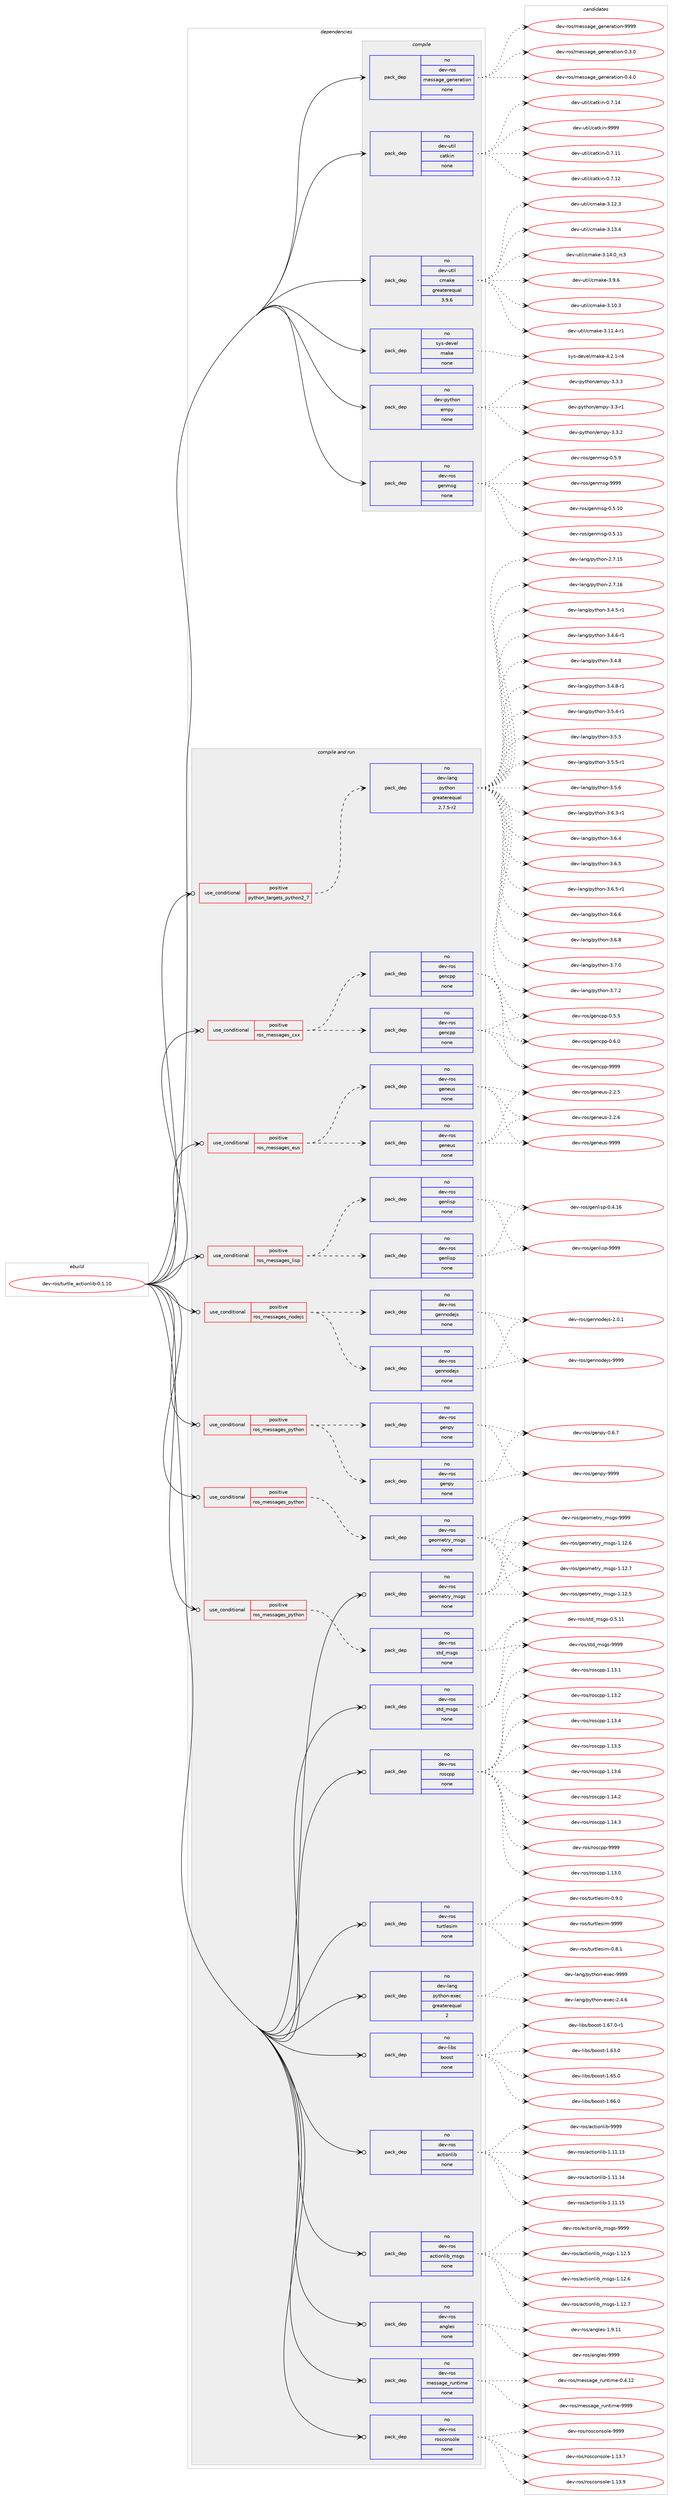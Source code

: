 digraph prolog {

# *************
# Graph options
# *************

newrank=true;
concentrate=true;
compound=true;
graph [rankdir=LR,fontname=Helvetica,fontsize=10,ranksep=1.5];#, ranksep=2.5, nodesep=0.2];
edge  [arrowhead=vee];
node  [fontname=Helvetica,fontsize=10];

# **********
# The ebuild
# **********

subgraph cluster_leftcol {
color=gray;
rank=same;
label=<<i>ebuild</i>>;
id [label="dev-ros/turtle_actionlib-0.1.10", color=red, width=4, href="../dev-ros/turtle_actionlib-0.1.10.svg"];
}

# ****************
# The dependencies
# ****************

subgraph cluster_midcol {
color=gray;
label=<<i>dependencies</i>>;
subgraph cluster_compile {
fillcolor="#eeeeee";
style=filled;
label=<<i>compile</i>>;
subgraph pack1061373 {
dependency1476527 [label=<<TABLE BORDER="0" CELLBORDER="1" CELLSPACING="0" CELLPADDING="4" WIDTH="220"><TR><TD ROWSPAN="6" CELLPADDING="30">pack_dep</TD></TR><TR><TD WIDTH="110">no</TD></TR><TR><TD>dev-python</TD></TR><TR><TD>empy</TD></TR><TR><TD>none</TD></TR><TR><TD></TD></TR></TABLE>>, shape=none, color=blue];
}
id:e -> dependency1476527:w [weight=20,style="solid",arrowhead="vee"];
subgraph pack1061374 {
dependency1476528 [label=<<TABLE BORDER="0" CELLBORDER="1" CELLSPACING="0" CELLPADDING="4" WIDTH="220"><TR><TD ROWSPAN="6" CELLPADDING="30">pack_dep</TD></TR><TR><TD WIDTH="110">no</TD></TR><TR><TD>dev-ros</TD></TR><TR><TD>genmsg</TD></TR><TR><TD>none</TD></TR><TR><TD></TD></TR></TABLE>>, shape=none, color=blue];
}
id:e -> dependency1476528:w [weight=20,style="solid",arrowhead="vee"];
subgraph pack1061375 {
dependency1476529 [label=<<TABLE BORDER="0" CELLBORDER="1" CELLSPACING="0" CELLPADDING="4" WIDTH="220"><TR><TD ROWSPAN="6" CELLPADDING="30">pack_dep</TD></TR><TR><TD WIDTH="110">no</TD></TR><TR><TD>dev-ros</TD></TR><TR><TD>message_generation</TD></TR><TR><TD>none</TD></TR><TR><TD></TD></TR></TABLE>>, shape=none, color=blue];
}
id:e -> dependency1476529:w [weight=20,style="solid",arrowhead="vee"];
subgraph pack1061376 {
dependency1476530 [label=<<TABLE BORDER="0" CELLBORDER="1" CELLSPACING="0" CELLPADDING="4" WIDTH="220"><TR><TD ROWSPAN="6" CELLPADDING="30">pack_dep</TD></TR><TR><TD WIDTH="110">no</TD></TR><TR><TD>dev-util</TD></TR><TR><TD>catkin</TD></TR><TR><TD>none</TD></TR><TR><TD></TD></TR></TABLE>>, shape=none, color=blue];
}
id:e -> dependency1476530:w [weight=20,style="solid",arrowhead="vee"];
subgraph pack1061377 {
dependency1476531 [label=<<TABLE BORDER="0" CELLBORDER="1" CELLSPACING="0" CELLPADDING="4" WIDTH="220"><TR><TD ROWSPAN="6" CELLPADDING="30">pack_dep</TD></TR><TR><TD WIDTH="110">no</TD></TR><TR><TD>dev-util</TD></TR><TR><TD>cmake</TD></TR><TR><TD>greaterequal</TD></TR><TR><TD>3.9.6</TD></TR></TABLE>>, shape=none, color=blue];
}
id:e -> dependency1476531:w [weight=20,style="solid",arrowhead="vee"];
subgraph pack1061378 {
dependency1476532 [label=<<TABLE BORDER="0" CELLBORDER="1" CELLSPACING="0" CELLPADDING="4" WIDTH="220"><TR><TD ROWSPAN="6" CELLPADDING="30">pack_dep</TD></TR><TR><TD WIDTH="110">no</TD></TR><TR><TD>sys-devel</TD></TR><TR><TD>make</TD></TR><TR><TD>none</TD></TR><TR><TD></TD></TR></TABLE>>, shape=none, color=blue];
}
id:e -> dependency1476532:w [weight=20,style="solid",arrowhead="vee"];
}
subgraph cluster_compileandrun {
fillcolor="#eeeeee";
style=filled;
label=<<i>compile and run</i>>;
subgraph cond391764 {
dependency1476533 [label=<<TABLE BORDER="0" CELLBORDER="1" CELLSPACING="0" CELLPADDING="4"><TR><TD ROWSPAN="3" CELLPADDING="10">use_conditional</TD></TR><TR><TD>positive</TD></TR><TR><TD>python_targets_python2_7</TD></TR></TABLE>>, shape=none, color=red];
subgraph pack1061379 {
dependency1476534 [label=<<TABLE BORDER="0" CELLBORDER="1" CELLSPACING="0" CELLPADDING="4" WIDTH="220"><TR><TD ROWSPAN="6" CELLPADDING="30">pack_dep</TD></TR><TR><TD WIDTH="110">no</TD></TR><TR><TD>dev-lang</TD></TR><TR><TD>python</TD></TR><TR><TD>greaterequal</TD></TR><TR><TD>2.7.5-r2</TD></TR></TABLE>>, shape=none, color=blue];
}
dependency1476533:e -> dependency1476534:w [weight=20,style="dashed",arrowhead="vee"];
}
id:e -> dependency1476533:w [weight=20,style="solid",arrowhead="odotvee"];
subgraph cond391765 {
dependency1476535 [label=<<TABLE BORDER="0" CELLBORDER="1" CELLSPACING="0" CELLPADDING="4"><TR><TD ROWSPAN="3" CELLPADDING="10">use_conditional</TD></TR><TR><TD>positive</TD></TR><TR><TD>ros_messages_cxx</TD></TR></TABLE>>, shape=none, color=red];
subgraph pack1061380 {
dependency1476536 [label=<<TABLE BORDER="0" CELLBORDER="1" CELLSPACING="0" CELLPADDING="4" WIDTH="220"><TR><TD ROWSPAN="6" CELLPADDING="30">pack_dep</TD></TR><TR><TD WIDTH="110">no</TD></TR><TR><TD>dev-ros</TD></TR><TR><TD>gencpp</TD></TR><TR><TD>none</TD></TR><TR><TD></TD></TR></TABLE>>, shape=none, color=blue];
}
dependency1476535:e -> dependency1476536:w [weight=20,style="dashed",arrowhead="vee"];
subgraph pack1061381 {
dependency1476537 [label=<<TABLE BORDER="0" CELLBORDER="1" CELLSPACING="0" CELLPADDING="4" WIDTH="220"><TR><TD ROWSPAN="6" CELLPADDING="30">pack_dep</TD></TR><TR><TD WIDTH="110">no</TD></TR><TR><TD>dev-ros</TD></TR><TR><TD>gencpp</TD></TR><TR><TD>none</TD></TR><TR><TD></TD></TR></TABLE>>, shape=none, color=blue];
}
dependency1476535:e -> dependency1476537:w [weight=20,style="dashed",arrowhead="vee"];
}
id:e -> dependency1476535:w [weight=20,style="solid",arrowhead="odotvee"];
subgraph cond391766 {
dependency1476538 [label=<<TABLE BORDER="0" CELLBORDER="1" CELLSPACING="0" CELLPADDING="4"><TR><TD ROWSPAN="3" CELLPADDING="10">use_conditional</TD></TR><TR><TD>positive</TD></TR><TR><TD>ros_messages_eus</TD></TR></TABLE>>, shape=none, color=red];
subgraph pack1061382 {
dependency1476539 [label=<<TABLE BORDER="0" CELLBORDER="1" CELLSPACING="0" CELLPADDING="4" WIDTH="220"><TR><TD ROWSPAN="6" CELLPADDING="30">pack_dep</TD></TR><TR><TD WIDTH="110">no</TD></TR><TR><TD>dev-ros</TD></TR><TR><TD>geneus</TD></TR><TR><TD>none</TD></TR><TR><TD></TD></TR></TABLE>>, shape=none, color=blue];
}
dependency1476538:e -> dependency1476539:w [weight=20,style="dashed",arrowhead="vee"];
subgraph pack1061383 {
dependency1476540 [label=<<TABLE BORDER="0" CELLBORDER="1" CELLSPACING="0" CELLPADDING="4" WIDTH="220"><TR><TD ROWSPAN="6" CELLPADDING="30">pack_dep</TD></TR><TR><TD WIDTH="110">no</TD></TR><TR><TD>dev-ros</TD></TR><TR><TD>geneus</TD></TR><TR><TD>none</TD></TR><TR><TD></TD></TR></TABLE>>, shape=none, color=blue];
}
dependency1476538:e -> dependency1476540:w [weight=20,style="dashed",arrowhead="vee"];
}
id:e -> dependency1476538:w [weight=20,style="solid",arrowhead="odotvee"];
subgraph cond391767 {
dependency1476541 [label=<<TABLE BORDER="0" CELLBORDER="1" CELLSPACING="0" CELLPADDING="4"><TR><TD ROWSPAN="3" CELLPADDING="10">use_conditional</TD></TR><TR><TD>positive</TD></TR><TR><TD>ros_messages_lisp</TD></TR></TABLE>>, shape=none, color=red];
subgraph pack1061384 {
dependency1476542 [label=<<TABLE BORDER="0" CELLBORDER="1" CELLSPACING="0" CELLPADDING="4" WIDTH="220"><TR><TD ROWSPAN="6" CELLPADDING="30">pack_dep</TD></TR><TR><TD WIDTH="110">no</TD></TR><TR><TD>dev-ros</TD></TR><TR><TD>genlisp</TD></TR><TR><TD>none</TD></TR><TR><TD></TD></TR></TABLE>>, shape=none, color=blue];
}
dependency1476541:e -> dependency1476542:w [weight=20,style="dashed",arrowhead="vee"];
subgraph pack1061385 {
dependency1476543 [label=<<TABLE BORDER="0" CELLBORDER="1" CELLSPACING="0" CELLPADDING="4" WIDTH="220"><TR><TD ROWSPAN="6" CELLPADDING="30">pack_dep</TD></TR><TR><TD WIDTH="110">no</TD></TR><TR><TD>dev-ros</TD></TR><TR><TD>genlisp</TD></TR><TR><TD>none</TD></TR><TR><TD></TD></TR></TABLE>>, shape=none, color=blue];
}
dependency1476541:e -> dependency1476543:w [weight=20,style="dashed",arrowhead="vee"];
}
id:e -> dependency1476541:w [weight=20,style="solid",arrowhead="odotvee"];
subgraph cond391768 {
dependency1476544 [label=<<TABLE BORDER="0" CELLBORDER="1" CELLSPACING="0" CELLPADDING="4"><TR><TD ROWSPAN="3" CELLPADDING="10">use_conditional</TD></TR><TR><TD>positive</TD></TR><TR><TD>ros_messages_nodejs</TD></TR></TABLE>>, shape=none, color=red];
subgraph pack1061386 {
dependency1476545 [label=<<TABLE BORDER="0" CELLBORDER="1" CELLSPACING="0" CELLPADDING="4" WIDTH="220"><TR><TD ROWSPAN="6" CELLPADDING="30">pack_dep</TD></TR><TR><TD WIDTH="110">no</TD></TR><TR><TD>dev-ros</TD></TR><TR><TD>gennodejs</TD></TR><TR><TD>none</TD></TR><TR><TD></TD></TR></TABLE>>, shape=none, color=blue];
}
dependency1476544:e -> dependency1476545:w [weight=20,style="dashed",arrowhead="vee"];
subgraph pack1061387 {
dependency1476546 [label=<<TABLE BORDER="0" CELLBORDER="1" CELLSPACING="0" CELLPADDING="4" WIDTH="220"><TR><TD ROWSPAN="6" CELLPADDING="30">pack_dep</TD></TR><TR><TD WIDTH="110">no</TD></TR><TR><TD>dev-ros</TD></TR><TR><TD>gennodejs</TD></TR><TR><TD>none</TD></TR><TR><TD></TD></TR></TABLE>>, shape=none, color=blue];
}
dependency1476544:e -> dependency1476546:w [weight=20,style="dashed",arrowhead="vee"];
}
id:e -> dependency1476544:w [weight=20,style="solid",arrowhead="odotvee"];
subgraph cond391769 {
dependency1476547 [label=<<TABLE BORDER="0" CELLBORDER="1" CELLSPACING="0" CELLPADDING="4"><TR><TD ROWSPAN="3" CELLPADDING="10">use_conditional</TD></TR><TR><TD>positive</TD></TR><TR><TD>ros_messages_python</TD></TR></TABLE>>, shape=none, color=red];
subgraph pack1061388 {
dependency1476548 [label=<<TABLE BORDER="0" CELLBORDER="1" CELLSPACING="0" CELLPADDING="4" WIDTH="220"><TR><TD ROWSPAN="6" CELLPADDING="30">pack_dep</TD></TR><TR><TD WIDTH="110">no</TD></TR><TR><TD>dev-ros</TD></TR><TR><TD>genpy</TD></TR><TR><TD>none</TD></TR><TR><TD></TD></TR></TABLE>>, shape=none, color=blue];
}
dependency1476547:e -> dependency1476548:w [weight=20,style="dashed",arrowhead="vee"];
subgraph pack1061389 {
dependency1476549 [label=<<TABLE BORDER="0" CELLBORDER="1" CELLSPACING="0" CELLPADDING="4" WIDTH="220"><TR><TD ROWSPAN="6" CELLPADDING="30">pack_dep</TD></TR><TR><TD WIDTH="110">no</TD></TR><TR><TD>dev-ros</TD></TR><TR><TD>genpy</TD></TR><TR><TD>none</TD></TR><TR><TD></TD></TR></TABLE>>, shape=none, color=blue];
}
dependency1476547:e -> dependency1476549:w [weight=20,style="dashed",arrowhead="vee"];
}
id:e -> dependency1476547:w [weight=20,style="solid",arrowhead="odotvee"];
subgraph cond391770 {
dependency1476550 [label=<<TABLE BORDER="0" CELLBORDER="1" CELLSPACING="0" CELLPADDING="4"><TR><TD ROWSPAN="3" CELLPADDING="10">use_conditional</TD></TR><TR><TD>positive</TD></TR><TR><TD>ros_messages_python</TD></TR></TABLE>>, shape=none, color=red];
subgraph pack1061390 {
dependency1476551 [label=<<TABLE BORDER="0" CELLBORDER="1" CELLSPACING="0" CELLPADDING="4" WIDTH="220"><TR><TD ROWSPAN="6" CELLPADDING="30">pack_dep</TD></TR><TR><TD WIDTH="110">no</TD></TR><TR><TD>dev-ros</TD></TR><TR><TD>geometry_msgs</TD></TR><TR><TD>none</TD></TR><TR><TD></TD></TR></TABLE>>, shape=none, color=blue];
}
dependency1476550:e -> dependency1476551:w [weight=20,style="dashed",arrowhead="vee"];
}
id:e -> dependency1476550:w [weight=20,style="solid",arrowhead="odotvee"];
subgraph cond391771 {
dependency1476552 [label=<<TABLE BORDER="0" CELLBORDER="1" CELLSPACING="0" CELLPADDING="4"><TR><TD ROWSPAN="3" CELLPADDING="10">use_conditional</TD></TR><TR><TD>positive</TD></TR><TR><TD>ros_messages_python</TD></TR></TABLE>>, shape=none, color=red];
subgraph pack1061391 {
dependency1476553 [label=<<TABLE BORDER="0" CELLBORDER="1" CELLSPACING="0" CELLPADDING="4" WIDTH="220"><TR><TD ROWSPAN="6" CELLPADDING="30">pack_dep</TD></TR><TR><TD WIDTH="110">no</TD></TR><TR><TD>dev-ros</TD></TR><TR><TD>std_msgs</TD></TR><TR><TD>none</TD></TR><TR><TD></TD></TR></TABLE>>, shape=none, color=blue];
}
dependency1476552:e -> dependency1476553:w [weight=20,style="dashed",arrowhead="vee"];
}
id:e -> dependency1476552:w [weight=20,style="solid",arrowhead="odotvee"];
subgraph pack1061392 {
dependency1476554 [label=<<TABLE BORDER="0" CELLBORDER="1" CELLSPACING="0" CELLPADDING="4" WIDTH="220"><TR><TD ROWSPAN="6" CELLPADDING="30">pack_dep</TD></TR><TR><TD WIDTH="110">no</TD></TR><TR><TD>dev-lang</TD></TR><TR><TD>python-exec</TD></TR><TR><TD>greaterequal</TD></TR><TR><TD>2</TD></TR></TABLE>>, shape=none, color=blue];
}
id:e -> dependency1476554:w [weight=20,style="solid",arrowhead="odotvee"];
subgraph pack1061393 {
dependency1476555 [label=<<TABLE BORDER="0" CELLBORDER="1" CELLSPACING="0" CELLPADDING="4" WIDTH="220"><TR><TD ROWSPAN="6" CELLPADDING="30">pack_dep</TD></TR><TR><TD WIDTH="110">no</TD></TR><TR><TD>dev-libs</TD></TR><TR><TD>boost</TD></TR><TR><TD>none</TD></TR><TR><TD></TD></TR></TABLE>>, shape=none, color=blue];
}
id:e -> dependency1476555:w [weight=20,style="solid",arrowhead="odotvee"];
subgraph pack1061394 {
dependency1476556 [label=<<TABLE BORDER="0" CELLBORDER="1" CELLSPACING="0" CELLPADDING="4" WIDTH="220"><TR><TD ROWSPAN="6" CELLPADDING="30">pack_dep</TD></TR><TR><TD WIDTH="110">no</TD></TR><TR><TD>dev-ros</TD></TR><TR><TD>actionlib</TD></TR><TR><TD>none</TD></TR><TR><TD></TD></TR></TABLE>>, shape=none, color=blue];
}
id:e -> dependency1476556:w [weight=20,style="solid",arrowhead="odotvee"];
subgraph pack1061395 {
dependency1476557 [label=<<TABLE BORDER="0" CELLBORDER="1" CELLSPACING="0" CELLPADDING="4" WIDTH="220"><TR><TD ROWSPAN="6" CELLPADDING="30">pack_dep</TD></TR><TR><TD WIDTH="110">no</TD></TR><TR><TD>dev-ros</TD></TR><TR><TD>actionlib_msgs</TD></TR><TR><TD>none</TD></TR><TR><TD></TD></TR></TABLE>>, shape=none, color=blue];
}
id:e -> dependency1476557:w [weight=20,style="solid",arrowhead="odotvee"];
subgraph pack1061396 {
dependency1476558 [label=<<TABLE BORDER="0" CELLBORDER="1" CELLSPACING="0" CELLPADDING="4" WIDTH="220"><TR><TD ROWSPAN="6" CELLPADDING="30">pack_dep</TD></TR><TR><TD WIDTH="110">no</TD></TR><TR><TD>dev-ros</TD></TR><TR><TD>angles</TD></TR><TR><TD>none</TD></TR><TR><TD></TD></TR></TABLE>>, shape=none, color=blue];
}
id:e -> dependency1476558:w [weight=20,style="solid",arrowhead="odotvee"];
subgraph pack1061397 {
dependency1476559 [label=<<TABLE BORDER="0" CELLBORDER="1" CELLSPACING="0" CELLPADDING="4" WIDTH="220"><TR><TD ROWSPAN="6" CELLPADDING="30">pack_dep</TD></TR><TR><TD WIDTH="110">no</TD></TR><TR><TD>dev-ros</TD></TR><TR><TD>geometry_msgs</TD></TR><TR><TD>none</TD></TR><TR><TD></TD></TR></TABLE>>, shape=none, color=blue];
}
id:e -> dependency1476559:w [weight=20,style="solid",arrowhead="odotvee"];
subgraph pack1061398 {
dependency1476560 [label=<<TABLE BORDER="0" CELLBORDER="1" CELLSPACING="0" CELLPADDING="4" WIDTH="220"><TR><TD ROWSPAN="6" CELLPADDING="30">pack_dep</TD></TR><TR><TD WIDTH="110">no</TD></TR><TR><TD>dev-ros</TD></TR><TR><TD>message_runtime</TD></TR><TR><TD>none</TD></TR><TR><TD></TD></TR></TABLE>>, shape=none, color=blue];
}
id:e -> dependency1476560:w [weight=20,style="solid",arrowhead="odotvee"];
subgraph pack1061399 {
dependency1476561 [label=<<TABLE BORDER="0" CELLBORDER="1" CELLSPACING="0" CELLPADDING="4" WIDTH="220"><TR><TD ROWSPAN="6" CELLPADDING="30">pack_dep</TD></TR><TR><TD WIDTH="110">no</TD></TR><TR><TD>dev-ros</TD></TR><TR><TD>rosconsole</TD></TR><TR><TD>none</TD></TR><TR><TD></TD></TR></TABLE>>, shape=none, color=blue];
}
id:e -> dependency1476561:w [weight=20,style="solid",arrowhead="odotvee"];
subgraph pack1061400 {
dependency1476562 [label=<<TABLE BORDER="0" CELLBORDER="1" CELLSPACING="0" CELLPADDING="4" WIDTH="220"><TR><TD ROWSPAN="6" CELLPADDING="30">pack_dep</TD></TR><TR><TD WIDTH="110">no</TD></TR><TR><TD>dev-ros</TD></TR><TR><TD>roscpp</TD></TR><TR><TD>none</TD></TR><TR><TD></TD></TR></TABLE>>, shape=none, color=blue];
}
id:e -> dependency1476562:w [weight=20,style="solid",arrowhead="odotvee"];
subgraph pack1061401 {
dependency1476563 [label=<<TABLE BORDER="0" CELLBORDER="1" CELLSPACING="0" CELLPADDING="4" WIDTH="220"><TR><TD ROWSPAN="6" CELLPADDING="30">pack_dep</TD></TR><TR><TD WIDTH="110">no</TD></TR><TR><TD>dev-ros</TD></TR><TR><TD>std_msgs</TD></TR><TR><TD>none</TD></TR><TR><TD></TD></TR></TABLE>>, shape=none, color=blue];
}
id:e -> dependency1476563:w [weight=20,style="solid",arrowhead="odotvee"];
subgraph pack1061402 {
dependency1476564 [label=<<TABLE BORDER="0" CELLBORDER="1" CELLSPACING="0" CELLPADDING="4" WIDTH="220"><TR><TD ROWSPAN="6" CELLPADDING="30">pack_dep</TD></TR><TR><TD WIDTH="110">no</TD></TR><TR><TD>dev-ros</TD></TR><TR><TD>turtlesim</TD></TR><TR><TD>none</TD></TR><TR><TD></TD></TR></TABLE>>, shape=none, color=blue];
}
id:e -> dependency1476564:w [weight=20,style="solid",arrowhead="odotvee"];
}
subgraph cluster_run {
fillcolor="#eeeeee";
style=filled;
label=<<i>run</i>>;
}
}

# **************
# The candidates
# **************

subgraph cluster_choices {
rank=same;
color=gray;
label=<<i>candidates</i>>;

subgraph choice1061373 {
color=black;
nodesep=1;
choice1001011184511212111610411111047101109112121455146514511449 [label="dev-python/empy-3.3-r1", color=red, width=4,href="../dev-python/empy-3.3-r1.svg"];
choice1001011184511212111610411111047101109112121455146514650 [label="dev-python/empy-3.3.2", color=red, width=4,href="../dev-python/empy-3.3.2.svg"];
choice1001011184511212111610411111047101109112121455146514651 [label="dev-python/empy-3.3.3", color=red, width=4,href="../dev-python/empy-3.3.3.svg"];
dependency1476527:e -> choice1001011184511212111610411111047101109112121455146514511449:w [style=dotted,weight="100"];
dependency1476527:e -> choice1001011184511212111610411111047101109112121455146514650:w [style=dotted,weight="100"];
dependency1476527:e -> choice1001011184511212111610411111047101109112121455146514651:w [style=dotted,weight="100"];
}
subgraph choice1061374 {
color=black;
nodesep=1;
choice100101118451141111154710310111010911510345484653464948 [label="dev-ros/genmsg-0.5.10", color=red, width=4,href="../dev-ros/genmsg-0.5.10.svg"];
choice100101118451141111154710310111010911510345484653464949 [label="dev-ros/genmsg-0.5.11", color=red, width=4,href="../dev-ros/genmsg-0.5.11.svg"];
choice1001011184511411111547103101110109115103454846534657 [label="dev-ros/genmsg-0.5.9", color=red, width=4,href="../dev-ros/genmsg-0.5.9.svg"];
choice10010111845114111115471031011101091151034557575757 [label="dev-ros/genmsg-9999", color=red, width=4,href="../dev-ros/genmsg-9999.svg"];
dependency1476528:e -> choice100101118451141111154710310111010911510345484653464948:w [style=dotted,weight="100"];
dependency1476528:e -> choice100101118451141111154710310111010911510345484653464949:w [style=dotted,weight="100"];
dependency1476528:e -> choice1001011184511411111547103101110109115103454846534657:w [style=dotted,weight="100"];
dependency1476528:e -> choice10010111845114111115471031011101091151034557575757:w [style=dotted,weight="100"];
}
subgraph choice1061375 {
color=black;
nodesep=1;
choice1001011184511411111547109101115115971031019510310111010111497116105111110454846514648 [label="dev-ros/message_generation-0.3.0", color=red, width=4,href="../dev-ros/message_generation-0.3.0.svg"];
choice1001011184511411111547109101115115971031019510310111010111497116105111110454846524648 [label="dev-ros/message_generation-0.4.0", color=red, width=4,href="../dev-ros/message_generation-0.4.0.svg"];
choice10010111845114111115471091011151159710310195103101110101114971161051111104557575757 [label="dev-ros/message_generation-9999", color=red, width=4,href="../dev-ros/message_generation-9999.svg"];
dependency1476529:e -> choice1001011184511411111547109101115115971031019510310111010111497116105111110454846514648:w [style=dotted,weight="100"];
dependency1476529:e -> choice1001011184511411111547109101115115971031019510310111010111497116105111110454846524648:w [style=dotted,weight="100"];
dependency1476529:e -> choice10010111845114111115471091011151159710310195103101110101114971161051111104557575757:w [style=dotted,weight="100"];
}
subgraph choice1061376 {
color=black;
nodesep=1;
choice1001011184511711610510847999711610710511045484655464949 [label="dev-util/catkin-0.7.11", color=red, width=4,href="../dev-util/catkin-0.7.11.svg"];
choice1001011184511711610510847999711610710511045484655464950 [label="dev-util/catkin-0.7.12", color=red, width=4,href="../dev-util/catkin-0.7.12.svg"];
choice1001011184511711610510847999711610710511045484655464952 [label="dev-util/catkin-0.7.14", color=red, width=4,href="../dev-util/catkin-0.7.14.svg"];
choice100101118451171161051084799971161071051104557575757 [label="dev-util/catkin-9999", color=red, width=4,href="../dev-util/catkin-9999.svg"];
dependency1476530:e -> choice1001011184511711610510847999711610710511045484655464949:w [style=dotted,weight="100"];
dependency1476530:e -> choice1001011184511711610510847999711610710511045484655464950:w [style=dotted,weight="100"];
dependency1476530:e -> choice1001011184511711610510847999711610710511045484655464952:w [style=dotted,weight="100"];
dependency1476530:e -> choice100101118451171161051084799971161071051104557575757:w [style=dotted,weight="100"];
}
subgraph choice1061377 {
color=black;
nodesep=1;
choice1001011184511711610510847991099710710145514649484651 [label="dev-util/cmake-3.10.3", color=red, width=4,href="../dev-util/cmake-3.10.3.svg"];
choice10010111845117116105108479910997107101455146494946524511449 [label="dev-util/cmake-3.11.4-r1", color=red, width=4,href="../dev-util/cmake-3.11.4-r1.svg"];
choice1001011184511711610510847991099710710145514649504651 [label="dev-util/cmake-3.12.3", color=red, width=4,href="../dev-util/cmake-3.12.3.svg"];
choice1001011184511711610510847991099710710145514649514652 [label="dev-util/cmake-3.13.4", color=red, width=4,href="../dev-util/cmake-3.13.4.svg"];
choice1001011184511711610510847991099710710145514649524648951149951 [label="dev-util/cmake-3.14.0_rc3", color=red, width=4,href="../dev-util/cmake-3.14.0_rc3.svg"];
choice10010111845117116105108479910997107101455146574654 [label="dev-util/cmake-3.9.6", color=red, width=4,href="../dev-util/cmake-3.9.6.svg"];
dependency1476531:e -> choice1001011184511711610510847991099710710145514649484651:w [style=dotted,weight="100"];
dependency1476531:e -> choice10010111845117116105108479910997107101455146494946524511449:w [style=dotted,weight="100"];
dependency1476531:e -> choice1001011184511711610510847991099710710145514649504651:w [style=dotted,weight="100"];
dependency1476531:e -> choice1001011184511711610510847991099710710145514649514652:w [style=dotted,weight="100"];
dependency1476531:e -> choice1001011184511711610510847991099710710145514649524648951149951:w [style=dotted,weight="100"];
dependency1476531:e -> choice10010111845117116105108479910997107101455146574654:w [style=dotted,weight="100"];
}
subgraph choice1061378 {
color=black;
nodesep=1;
choice1151211154510010111810110847109971071014552465046494511452 [label="sys-devel/make-4.2.1-r4", color=red, width=4,href="../sys-devel/make-4.2.1-r4.svg"];
dependency1476532:e -> choice1151211154510010111810110847109971071014552465046494511452:w [style=dotted,weight="100"];
}
subgraph choice1061379 {
color=black;
nodesep=1;
choice10010111845108971101034711212111610411111045504655464953 [label="dev-lang/python-2.7.15", color=red, width=4,href="../dev-lang/python-2.7.15.svg"];
choice10010111845108971101034711212111610411111045504655464954 [label="dev-lang/python-2.7.16", color=red, width=4,href="../dev-lang/python-2.7.16.svg"];
choice1001011184510897110103471121211161041111104551465246534511449 [label="dev-lang/python-3.4.5-r1", color=red, width=4,href="../dev-lang/python-3.4.5-r1.svg"];
choice1001011184510897110103471121211161041111104551465246544511449 [label="dev-lang/python-3.4.6-r1", color=red, width=4,href="../dev-lang/python-3.4.6-r1.svg"];
choice100101118451089711010347112121116104111110455146524656 [label="dev-lang/python-3.4.8", color=red, width=4,href="../dev-lang/python-3.4.8.svg"];
choice1001011184510897110103471121211161041111104551465246564511449 [label="dev-lang/python-3.4.8-r1", color=red, width=4,href="../dev-lang/python-3.4.8-r1.svg"];
choice1001011184510897110103471121211161041111104551465346524511449 [label="dev-lang/python-3.5.4-r1", color=red, width=4,href="../dev-lang/python-3.5.4-r1.svg"];
choice100101118451089711010347112121116104111110455146534653 [label="dev-lang/python-3.5.5", color=red, width=4,href="../dev-lang/python-3.5.5.svg"];
choice1001011184510897110103471121211161041111104551465346534511449 [label="dev-lang/python-3.5.5-r1", color=red, width=4,href="../dev-lang/python-3.5.5-r1.svg"];
choice100101118451089711010347112121116104111110455146534654 [label="dev-lang/python-3.5.6", color=red, width=4,href="../dev-lang/python-3.5.6.svg"];
choice1001011184510897110103471121211161041111104551465446514511449 [label="dev-lang/python-3.6.3-r1", color=red, width=4,href="../dev-lang/python-3.6.3-r1.svg"];
choice100101118451089711010347112121116104111110455146544652 [label="dev-lang/python-3.6.4", color=red, width=4,href="../dev-lang/python-3.6.4.svg"];
choice100101118451089711010347112121116104111110455146544653 [label="dev-lang/python-3.6.5", color=red, width=4,href="../dev-lang/python-3.6.5.svg"];
choice1001011184510897110103471121211161041111104551465446534511449 [label="dev-lang/python-3.6.5-r1", color=red, width=4,href="../dev-lang/python-3.6.5-r1.svg"];
choice100101118451089711010347112121116104111110455146544654 [label="dev-lang/python-3.6.6", color=red, width=4,href="../dev-lang/python-3.6.6.svg"];
choice100101118451089711010347112121116104111110455146544656 [label="dev-lang/python-3.6.8", color=red, width=4,href="../dev-lang/python-3.6.8.svg"];
choice100101118451089711010347112121116104111110455146554648 [label="dev-lang/python-3.7.0", color=red, width=4,href="../dev-lang/python-3.7.0.svg"];
choice100101118451089711010347112121116104111110455146554650 [label="dev-lang/python-3.7.2", color=red, width=4,href="../dev-lang/python-3.7.2.svg"];
dependency1476534:e -> choice10010111845108971101034711212111610411111045504655464953:w [style=dotted,weight="100"];
dependency1476534:e -> choice10010111845108971101034711212111610411111045504655464954:w [style=dotted,weight="100"];
dependency1476534:e -> choice1001011184510897110103471121211161041111104551465246534511449:w [style=dotted,weight="100"];
dependency1476534:e -> choice1001011184510897110103471121211161041111104551465246544511449:w [style=dotted,weight="100"];
dependency1476534:e -> choice100101118451089711010347112121116104111110455146524656:w [style=dotted,weight="100"];
dependency1476534:e -> choice1001011184510897110103471121211161041111104551465246564511449:w [style=dotted,weight="100"];
dependency1476534:e -> choice1001011184510897110103471121211161041111104551465346524511449:w [style=dotted,weight="100"];
dependency1476534:e -> choice100101118451089711010347112121116104111110455146534653:w [style=dotted,weight="100"];
dependency1476534:e -> choice1001011184510897110103471121211161041111104551465346534511449:w [style=dotted,weight="100"];
dependency1476534:e -> choice100101118451089711010347112121116104111110455146534654:w [style=dotted,weight="100"];
dependency1476534:e -> choice1001011184510897110103471121211161041111104551465446514511449:w [style=dotted,weight="100"];
dependency1476534:e -> choice100101118451089711010347112121116104111110455146544652:w [style=dotted,weight="100"];
dependency1476534:e -> choice100101118451089711010347112121116104111110455146544653:w [style=dotted,weight="100"];
dependency1476534:e -> choice1001011184510897110103471121211161041111104551465446534511449:w [style=dotted,weight="100"];
dependency1476534:e -> choice100101118451089711010347112121116104111110455146544654:w [style=dotted,weight="100"];
dependency1476534:e -> choice100101118451089711010347112121116104111110455146544656:w [style=dotted,weight="100"];
dependency1476534:e -> choice100101118451089711010347112121116104111110455146554648:w [style=dotted,weight="100"];
dependency1476534:e -> choice100101118451089711010347112121116104111110455146554650:w [style=dotted,weight="100"];
}
subgraph choice1061380 {
color=black;
nodesep=1;
choice100101118451141111154710310111099112112454846534653 [label="dev-ros/gencpp-0.5.5", color=red, width=4,href="../dev-ros/gencpp-0.5.5.svg"];
choice100101118451141111154710310111099112112454846544648 [label="dev-ros/gencpp-0.6.0", color=red, width=4,href="../dev-ros/gencpp-0.6.0.svg"];
choice1001011184511411111547103101110991121124557575757 [label="dev-ros/gencpp-9999", color=red, width=4,href="../dev-ros/gencpp-9999.svg"];
dependency1476536:e -> choice100101118451141111154710310111099112112454846534653:w [style=dotted,weight="100"];
dependency1476536:e -> choice100101118451141111154710310111099112112454846544648:w [style=dotted,weight="100"];
dependency1476536:e -> choice1001011184511411111547103101110991121124557575757:w [style=dotted,weight="100"];
}
subgraph choice1061381 {
color=black;
nodesep=1;
choice100101118451141111154710310111099112112454846534653 [label="dev-ros/gencpp-0.5.5", color=red, width=4,href="../dev-ros/gencpp-0.5.5.svg"];
choice100101118451141111154710310111099112112454846544648 [label="dev-ros/gencpp-0.6.0", color=red, width=4,href="../dev-ros/gencpp-0.6.0.svg"];
choice1001011184511411111547103101110991121124557575757 [label="dev-ros/gencpp-9999", color=red, width=4,href="../dev-ros/gencpp-9999.svg"];
dependency1476537:e -> choice100101118451141111154710310111099112112454846534653:w [style=dotted,weight="100"];
dependency1476537:e -> choice100101118451141111154710310111099112112454846544648:w [style=dotted,weight="100"];
dependency1476537:e -> choice1001011184511411111547103101110991121124557575757:w [style=dotted,weight="100"];
}
subgraph choice1061382 {
color=black;
nodesep=1;
choice1001011184511411111547103101110101117115455046504653 [label="dev-ros/geneus-2.2.5", color=red, width=4,href="../dev-ros/geneus-2.2.5.svg"];
choice1001011184511411111547103101110101117115455046504654 [label="dev-ros/geneus-2.2.6", color=red, width=4,href="../dev-ros/geneus-2.2.6.svg"];
choice10010111845114111115471031011101011171154557575757 [label="dev-ros/geneus-9999", color=red, width=4,href="../dev-ros/geneus-9999.svg"];
dependency1476539:e -> choice1001011184511411111547103101110101117115455046504653:w [style=dotted,weight="100"];
dependency1476539:e -> choice1001011184511411111547103101110101117115455046504654:w [style=dotted,weight="100"];
dependency1476539:e -> choice10010111845114111115471031011101011171154557575757:w [style=dotted,weight="100"];
}
subgraph choice1061383 {
color=black;
nodesep=1;
choice1001011184511411111547103101110101117115455046504653 [label="dev-ros/geneus-2.2.5", color=red, width=4,href="../dev-ros/geneus-2.2.5.svg"];
choice1001011184511411111547103101110101117115455046504654 [label="dev-ros/geneus-2.2.6", color=red, width=4,href="../dev-ros/geneus-2.2.6.svg"];
choice10010111845114111115471031011101011171154557575757 [label="dev-ros/geneus-9999", color=red, width=4,href="../dev-ros/geneus-9999.svg"];
dependency1476540:e -> choice1001011184511411111547103101110101117115455046504653:w [style=dotted,weight="100"];
dependency1476540:e -> choice1001011184511411111547103101110101117115455046504654:w [style=dotted,weight="100"];
dependency1476540:e -> choice10010111845114111115471031011101011171154557575757:w [style=dotted,weight="100"];
}
subgraph choice1061384 {
color=black;
nodesep=1;
choice100101118451141111154710310111010810511511245484652464954 [label="dev-ros/genlisp-0.4.16", color=red, width=4,href="../dev-ros/genlisp-0.4.16.svg"];
choice10010111845114111115471031011101081051151124557575757 [label="dev-ros/genlisp-9999", color=red, width=4,href="../dev-ros/genlisp-9999.svg"];
dependency1476542:e -> choice100101118451141111154710310111010810511511245484652464954:w [style=dotted,weight="100"];
dependency1476542:e -> choice10010111845114111115471031011101081051151124557575757:w [style=dotted,weight="100"];
}
subgraph choice1061385 {
color=black;
nodesep=1;
choice100101118451141111154710310111010810511511245484652464954 [label="dev-ros/genlisp-0.4.16", color=red, width=4,href="../dev-ros/genlisp-0.4.16.svg"];
choice10010111845114111115471031011101081051151124557575757 [label="dev-ros/genlisp-9999", color=red, width=4,href="../dev-ros/genlisp-9999.svg"];
dependency1476543:e -> choice100101118451141111154710310111010810511511245484652464954:w [style=dotted,weight="100"];
dependency1476543:e -> choice10010111845114111115471031011101081051151124557575757:w [style=dotted,weight="100"];
}
subgraph choice1061386 {
color=black;
nodesep=1;
choice1001011184511411111547103101110110111100101106115455046484649 [label="dev-ros/gennodejs-2.0.1", color=red, width=4,href="../dev-ros/gennodejs-2.0.1.svg"];
choice10010111845114111115471031011101101111001011061154557575757 [label="dev-ros/gennodejs-9999", color=red, width=4,href="../dev-ros/gennodejs-9999.svg"];
dependency1476545:e -> choice1001011184511411111547103101110110111100101106115455046484649:w [style=dotted,weight="100"];
dependency1476545:e -> choice10010111845114111115471031011101101111001011061154557575757:w [style=dotted,weight="100"];
}
subgraph choice1061387 {
color=black;
nodesep=1;
choice1001011184511411111547103101110110111100101106115455046484649 [label="dev-ros/gennodejs-2.0.1", color=red, width=4,href="../dev-ros/gennodejs-2.0.1.svg"];
choice10010111845114111115471031011101101111001011061154557575757 [label="dev-ros/gennodejs-9999", color=red, width=4,href="../dev-ros/gennodejs-9999.svg"];
dependency1476546:e -> choice1001011184511411111547103101110110111100101106115455046484649:w [style=dotted,weight="100"];
dependency1476546:e -> choice10010111845114111115471031011101101111001011061154557575757:w [style=dotted,weight="100"];
}
subgraph choice1061388 {
color=black;
nodesep=1;
choice1001011184511411111547103101110112121454846544655 [label="dev-ros/genpy-0.6.7", color=red, width=4,href="../dev-ros/genpy-0.6.7.svg"];
choice10010111845114111115471031011101121214557575757 [label="dev-ros/genpy-9999", color=red, width=4,href="../dev-ros/genpy-9999.svg"];
dependency1476548:e -> choice1001011184511411111547103101110112121454846544655:w [style=dotted,weight="100"];
dependency1476548:e -> choice10010111845114111115471031011101121214557575757:w [style=dotted,weight="100"];
}
subgraph choice1061389 {
color=black;
nodesep=1;
choice1001011184511411111547103101110112121454846544655 [label="dev-ros/genpy-0.6.7", color=red, width=4,href="../dev-ros/genpy-0.6.7.svg"];
choice10010111845114111115471031011101121214557575757 [label="dev-ros/genpy-9999", color=red, width=4,href="../dev-ros/genpy-9999.svg"];
dependency1476549:e -> choice1001011184511411111547103101110112121454846544655:w [style=dotted,weight="100"];
dependency1476549:e -> choice10010111845114111115471031011101121214557575757:w [style=dotted,weight="100"];
}
subgraph choice1061390 {
color=black;
nodesep=1;
choice10010111845114111115471031011111091011161141219510911510311545494649504653 [label="dev-ros/geometry_msgs-1.12.5", color=red, width=4,href="../dev-ros/geometry_msgs-1.12.5.svg"];
choice10010111845114111115471031011111091011161141219510911510311545494649504654 [label="dev-ros/geometry_msgs-1.12.6", color=red, width=4,href="../dev-ros/geometry_msgs-1.12.6.svg"];
choice10010111845114111115471031011111091011161141219510911510311545494649504655 [label="dev-ros/geometry_msgs-1.12.7", color=red, width=4,href="../dev-ros/geometry_msgs-1.12.7.svg"];
choice1001011184511411111547103101111109101116114121951091151031154557575757 [label="dev-ros/geometry_msgs-9999", color=red, width=4,href="../dev-ros/geometry_msgs-9999.svg"];
dependency1476551:e -> choice10010111845114111115471031011111091011161141219510911510311545494649504653:w [style=dotted,weight="100"];
dependency1476551:e -> choice10010111845114111115471031011111091011161141219510911510311545494649504654:w [style=dotted,weight="100"];
dependency1476551:e -> choice10010111845114111115471031011111091011161141219510911510311545494649504655:w [style=dotted,weight="100"];
dependency1476551:e -> choice1001011184511411111547103101111109101116114121951091151031154557575757:w [style=dotted,weight="100"];
}
subgraph choice1061391 {
color=black;
nodesep=1;
choice10010111845114111115471151161009510911510311545484653464949 [label="dev-ros/std_msgs-0.5.11", color=red, width=4,href="../dev-ros/std_msgs-0.5.11.svg"];
choice1001011184511411111547115116100951091151031154557575757 [label="dev-ros/std_msgs-9999", color=red, width=4,href="../dev-ros/std_msgs-9999.svg"];
dependency1476553:e -> choice10010111845114111115471151161009510911510311545484653464949:w [style=dotted,weight="100"];
dependency1476553:e -> choice1001011184511411111547115116100951091151031154557575757:w [style=dotted,weight="100"];
}
subgraph choice1061392 {
color=black;
nodesep=1;
choice1001011184510897110103471121211161041111104510112010199455046524654 [label="dev-lang/python-exec-2.4.6", color=red, width=4,href="../dev-lang/python-exec-2.4.6.svg"];
choice10010111845108971101034711212111610411111045101120101994557575757 [label="dev-lang/python-exec-9999", color=red, width=4,href="../dev-lang/python-exec-9999.svg"];
dependency1476554:e -> choice1001011184510897110103471121211161041111104510112010199455046524654:w [style=dotted,weight="100"];
dependency1476554:e -> choice10010111845108971101034711212111610411111045101120101994557575757:w [style=dotted,weight="100"];
}
subgraph choice1061393 {
color=black;
nodesep=1;
choice1001011184510810598115479811111111511645494654514648 [label="dev-libs/boost-1.63.0", color=red, width=4,href="../dev-libs/boost-1.63.0.svg"];
choice1001011184510810598115479811111111511645494654534648 [label="dev-libs/boost-1.65.0", color=red, width=4,href="../dev-libs/boost-1.65.0.svg"];
choice1001011184510810598115479811111111511645494654544648 [label="dev-libs/boost-1.66.0", color=red, width=4,href="../dev-libs/boost-1.66.0.svg"];
choice10010111845108105981154798111111115116454946545546484511449 [label="dev-libs/boost-1.67.0-r1", color=red, width=4,href="../dev-libs/boost-1.67.0-r1.svg"];
dependency1476555:e -> choice1001011184510810598115479811111111511645494654514648:w [style=dotted,weight="100"];
dependency1476555:e -> choice1001011184510810598115479811111111511645494654534648:w [style=dotted,weight="100"];
dependency1476555:e -> choice1001011184510810598115479811111111511645494654544648:w [style=dotted,weight="100"];
dependency1476555:e -> choice10010111845108105981154798111111115116454946545546484511449:w [style=dotted,weight="100"];
}
subgraph choice1061394 {
color=black;
nodesep=1;
choice10010111845114111115479799116105111110108105984549464949464951 [label="dev-ros/actionlib-1.11.13", color=red, width=4,href="../dev-ros/actionlib-1.11.13.svg"];
choice10010111845114111115479799116105111110108105984549464949464952 [label="dev-ros/actionlib-1.11.14", color=red, width=4,href="../dev-ros/actionlib-1.11.14.svg"];
choice10010111845114111115479799116105111110108105984549464949464953 [label="dev-ros/actionlib-1.11.15", color=red, width=4,href="../dev-ros/actionlib-1.11.15.svg"];
choice10010111845114111115479799116105111110108105984557575757 [label="dev-ros/actionlib-9999", color=red, width=4,href="../dev-ros/actionlib-9999.svg"];
dependency1476556:e -> choice10010111845114111115479799116105111110108105984549464949464951:w [style=dotted,weight="100"];
dependency1476556:e -> choice10010111845114111115479799116105111110108105984549464949464952:w [style=dotted,weight="100"];
dependency1476556:e -> choice10010111845114111115479799116105111110108105984549464949464953:w [style=dotted,weight="100"];
dependency1476556:e -> choice10010111845114111115479799116105111110108105984557575757:w [style=dotted,weight="100"];
}
subgraph choice1061395 {
color=black;
nodesep=1;
choice10010111845114111115479799116105111110108105989510911510311545494649504653 [label="dev-ros/actionlib_msgs-1.12.5", color=red, width=4,href="../dev-ros/actionlib_msgs-1.12.5.svg"];
choice10010111845114111115479799116105111110108105989510911510311545494649504654 [label="dev-ros/actionlib_msgs-1.12.6", color=red, width=4,href="../dev-ros/actionlib_msgs-1.12.6.svg"];
choice10010111845114111115479799116105111110108105989510911510311545494649504655 [label="dev-ros/actionlib_msgs-1.12.7", color=red, width=4,href="../dev-ros/actionlib_msgs-1.12.7.svg"];
choice1001011184511411111547979911610511111010810598951091151031154557575757 [label="dev-ros/actionlib_msgs-9999", color=red, width=4,href="../dev-ros/actionlib_msgs-9999.svg"];
dependency1476557:e -> choice10010111845114111115479799116105111110108105989510911510311545494649504653:w [style=dotted,weight="100"];
dependency1476557:e -> choice10010111845114111115479799116105111110108105989510911510311545494649504654:w [style=dotted,weight="100"];
dependency1476557:e -> choice10010111845114111115479799116105111110108105989510911510311545494649504655:w [style=dotted,weight="100"];
dependency1476557:e -> choice1001011184511411111547979911610511111010810598951091151031154557575757:w [style=dotted,weight="100"];
}
subgraph choice1061396 {
color=black;
nodesep=1;
choice10010111845114111115479711010310810111545494657464949 [label="dev-ros/angles-1.9.11", color=red, width=4,href="../dev-ros/angles-1.9.11.svg"];
choice1001011184511411111547971101031081011154557575757 [label="dev-ros/angles-9999", color=red, width=4,href="../dev-ros/angles-9999.svg"];
dependency1476558:e -> choice10010111845114111115479711010310810111545494657464949:w [style=dotted,weight="100"];
dependency1476558:e -> choice1001011184511411111547971101031081011154557575757:w [style=dotted,weight="100"];
}
subgraph choice1061397 {
color=black;
nodesep=1;
choice10010111845114111115471031011111091011161141219510911510311545494649504653 [label="dev-ros/geometry_msgs-1.12.5", color=red, width=4,href="../dev-ros/geometry_msgs-1.12.5.svg"];
choice10010111845114111115471031011111091011161141219510911510311545494649504654 [label="dev-ros/geometry_msgs-1.12.6", color=red, width=4,href="../dev-ros/geometry_msgs-1.12.6.svg"];
choice10010111845114111115471031011111091011161141219510911510311545494649504655 [label="dev-ros/geometry_msgs-1.12.7", color=red, width=4,href="../dev-ros/geometry_msgs-1.12.7.svg"];
choice1001011184511411111547103101111109101116114121951091151031154557575757 [label="dev-ros/geometry_msgs-9999", color=red, width=4,href="../dev-ros/geometry_msgs-9999.svg"];
dependency1476559:e -> choice10010111845114111115471031011111091011161141219510911510311545494649504653:w [style=dotted,weight="100"];
dependency1476559:e -> choice10010111845114111115471031011111091011161141219510911510311545494649504654:w [style=dotted,weight="100"];
dependency1476559:e -> choice10010111845114111115471031011111091011161141219510911510311545494649504655:w [style=dotted,weight="100"];
dependency1476559:e -> choice1001011184511411111547103101111109101116114121951091151031154557575757:w [style=dotted,weight="100"];
}
subgraph choice1061398 {
color=black;
nodesep=1;
choice1001011184511411111547109101115115971031019511411711011610510910145484652464950 [label="dev-ros/message_runtime-0.4.12", color=red, width=4,href="../dev-ros/message_runtime-0.4.12.svg"];
choice100101118451141111154710910111511597103101951141171101161051091014557575757 [label="dev-ros/message_runtime-9999", color=red, width=4,href="../dev-ros/message_runtime-9999.svg"];
dependency1476560:e -> choice1001011184511411111547109101115115971031019511411711011610510910145484652464950:w [style=dotted,weight="100"];
dependency1476560:e -> choice100101118451141111154710910111511597103101951141171101161051091014557575757:w [style=dotted,weight="100"];
}
subgraph choice1061399 {
color=black;
nodesep=1;
choice10010111845114111115471141111159911111011511110810145494649514655 [label="dev-ros/rosconsole-1.13.7", color=red, width=4,href="../dev-ros/rosconsole-1.13.7.svg"];
choice10010111845114111115471141111159911111011511110810145494649514657 [label="dev-ros/rosconsole-1.13.9", color=red, width=4,href="../dev-ros/rosconsole-1.13.9.svg"];
choice1001011184511411111547114111115991111101151111081014557575757 [label="dev-ros/rosconsole-9999", color=red, width=4,href="../dev-ros/rosconsole-9999.svg"];
dependency1476561:e -> choice10010111845114111115471141111159911111011511110810145494649514655:w [style=dotted,weight="100"];
dependency1476561:e -> choice10010111845114111115471141111159911111011511110810145494649514657:w [style=dotted,weight="100"];
dependency1476561:e -> choice1001011184511411111547114111115991111101151111081014557575757:w [style=dotted,weight="100"];
}
subgraph choice1061400 {
color=black;
nodesep=1;
choice10010111845114111115471141111159911211245494649514648 [label="dev-ros/roscpp-1.13.0", color=red, width=4,href="../dev-ros/roscpp-1.13.0.svg"];
choice10010111845114111115471141111159911211245494649514649 [label="dev-ros/roscpp-1.13.1", color=red, width=4,href="../dev-ros/roscpp-1.13.1.svg"];
choice10010111845114111115471141111159911211245494649514650 [label="dev-ros/roscpp-1.13.2", color=red, width=4,href="../dev-ros/roscpp-1.13.2.svg"];
choice10010111845114111115471141111159911211245494649514652 [label="dev-ros/roscpp-1.13.4", color=red, width=4,href="../dev-ros/roscpp-1.13.4.svg"];
choice10010111845114111115471141111159911211245494649514653 [label="dev-ros/roscpp-1.13.5", color=red, width=4,href="../dev-ros/roscpp-1.13.5.svg"];
choice10010111845114111115471141111159911211245494649514654 [label="dev-ros/roscpp-1.13.6", color=red, width=4,href="../dev-ros/roscpp-1.13.6.svg"];
choice10010111845114111115471141111159911211245494649524650 [label="dev-ros/roscpp-1.14.2", color=red, width=4,href="../dev-ros/roscpp-1.14.2.svg"];
choice10010111845114111115471141111159911211245494649524651 [label="dev-ros/roscpp-1.14.3", color=red, width=4,href="../dev-ros/roscpp-1.14.3.svg"];
choice1001011184511411111547114111115991121124557575757 [label="dev-ros/roscpp-9999", color=red, width=4,href="../dev-ros/roscpp-9999.svg"];
dependency1476562:e -> choice10010111845114111115471141111159911211245494649514648:w [style=dotted,weight="100"];
dependency1476562:e -> choice10010111845114111115471141111159911211245494649514649:w [style=dotted,weight="100"];
dependency1476562:e -> choice10010111845114111115471141111159911211245494649514650:w [style=dotted,weight="100"];
dependency1476562:e -> choice10010111845114111115471141111159911211245494649514652:w [style=dotted,weight="100"];
dependency1476562:e -> choice10010111845114111115471141111159911211245494649514653:w [style=dotted,weight="100"];
dependency1476562:e -> choice10010111845114111115471141111159911211245494649514654:w [style=dotted,weight="100"];
dependency1476562:e -> choice10010111845114111115471141111159911211245494649524650:w [style=dotted,weight="100"];
dependency1476562:e -> choice10010111845114111115471141111159911211245494649524651:w [style=dotted,weight="100"];
dependency1476562:e -> choice1001011184511411111547114111115991121124557575757:w [style=dotted,weight="100"];
}
subgraph choice1061401 {
color=black;
nodesep=1;
choice10010111845114111115471151161009510911510311545484653464949 [label="dev-ros/std_msgs-0.5.11", color=red, width=4,href="../dev-ros/std_msgs-0.5.11.svg"];
choice1001011184511411111547115116100951091151031154557575757 [label="dev-ros/std_msgs-9999", color=red, width=4,href="../dev-ros/std_msgs-9999.svg"];
dependency1476563:e -> choice10010111845114111115471151161009510911510311545484653464949:w [style=dotted,weight="100"];
dependency1476563:e -> choice1001011184511411111547115116100951091151031154557575757:w [style=dotted,weight="100"];
}
subgraph choice1061402 {
color=black;
nodesep=1;
choice1001011184511411111547116117114116108101115105109454846564649 [label="dev-ros/turtlesim-0.8.1", color=red, width=4,href="../dev-ros/turtlesim-0.8.1.svg"];
choice1001011184511411111547116117114116108101115105109454846574648 [label="dev-ros/turtlesim-0.9.0", color=red, width=4,href="../dev-ros/turtlesim-0.9.0.svg"];
choice10010111845114111115471161171141161081011151051094557575757 [label="dev-ros/turtlesim-9999", color=red, width=4,href="../dev-ros/turtlesim-9999.svg"];
dependency1476564:e -> choice1001011184511411111547116117114116108101115105109454846564649:w [style=dotted,weight="100"];
dependency1476564:e -> choice1001011184511411111547116117114116108101115105109454846574648:w [style=dotted,weight="100"];
dependency1476564:e -> choice10010111845114111115471161171141161081011151051094557575757:w [style=dotted,weight="100"];
}
}

}

